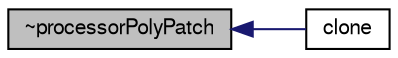 digraph "~processorPolyPatch"
{
  bgcolor="transparent";
  edge [fontname="FreeSans",fontsize="10",labelfontname="FreeSans",labelfontsize="10"];
  node [fontname="FreeSans",fontsize="10",shape=record];
  rankdir="LR";
  Node18 [label="~processorPolyPatch",height=0.2,width=0.4,color="black", fillcolor="grey75", style="filled", fontcolor="black"];
  Node18 -> Node19 [dir="back",color="midnightblue",fontsize="10",style="solid",fontname="FreeSans"];
  Node19 [label="clone",height=0.2,width=0.4,color="black",URL="$a27454.html#afff6d4f7511147e0c8a4b8a5448296ec",tooltip="Construct and return a clone, resetting the face list. "];
}
